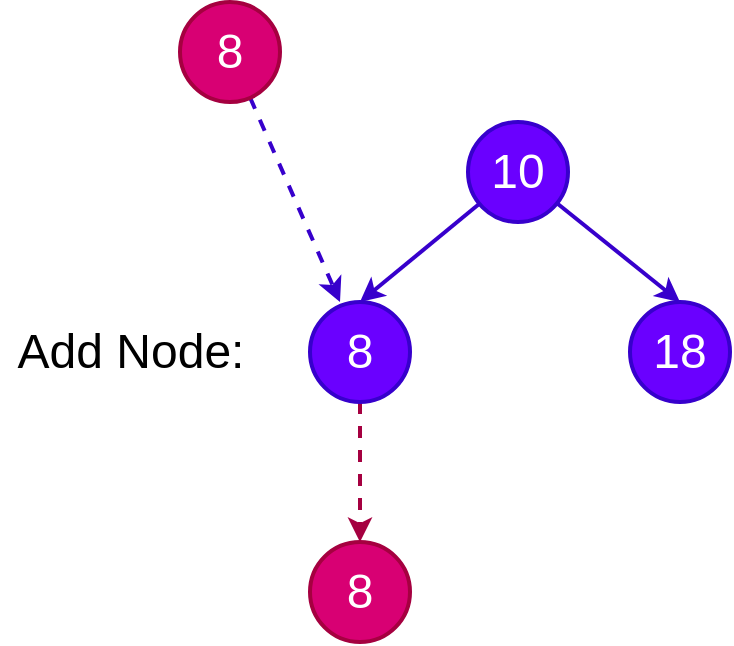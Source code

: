 <mxfile version="18.0.5" type="github">
  <diagram id="hU3i6fWzoo7rIiGHHxDo" name="第 1 页">
    <mxGraphModel dx="831" dy="636" grid="1" gridSize="10" guides="1" tooltips="1" connect="1" arrows="1" fold="1" page="1" pageScale="1" pageWidth="827" pageHeight="1169" math="0" shadow="0">
      <root>
        <mxCell id="0" />
        <mxCell id="1" parent="0" />
        <mxCell id="ufdd-dpepaknSzraolqv-4" style="rounded=0;orthogonalLoop=1;jettySize=auto;html=1;entryX=0.5;entryY=0;entryDx=0;entryDy=0;fontSize=24;fillColor=#6a00ff;strokeColor=#3700CC;strokeWidth=2;" edge="1" parent="1" source="ufdd-dpepaknSzraolqv-1" target="ufdd-dpepaknSzraolqv-2">
          <mxGeometry relative="1" as="geometry" />
        </mxCell>
        <mxCell id="ufdd-dpepaknSzraolqv-5" style="rounded=0;orthogonalLoop=1;jettySize=auto;html=1;entryX=0.5;entryY=0;entryDx=0;entryDy=0;fontSize=24;fillColor=#6a00ff;strokeColor=#3700CC;strokeWidth=2;" edge="1" parent="1" source="ufdd-dpepaknSzraolqv-1" target="ufdd-dpepaknSzraolqv-3">
          <mxGeometry relative="1" as="geometry" />
        </mxCell>
        <mxCell id="ufdd-dpepaknSzraolqv-1" value="&lt;font style=&quot;font-size: 24px;&quot;&gt;10&lt;/font&gt;" style="ellipse;whiteSpace=wrap;html=1;aspect=fixed;fillColor=#6a00ff;fontColor=#ffffff;strokeColor=#3700CC;strokeWidth=2;" vertex="1" parent="1">
          <mxGeometry x="334" y="100" width="50" height="50" as="geometry" />
        </mxCell>
        <mxCell id="ufdd-dpepaknSzraolqv-10" style="edgeStyle=none;rounded=0;orthogonalLoop=1;jettySize=auto;html=1;entryX=0.5;entryY=0;entryDx=0;entryDy=0;dashed=1;fontSize=24;strokeWidth=2;fillColor=#d80073;strokeColor=#A50040;" edge="1" parent="1" source="ufdd-dpepaknSzraolqv-2" target="ufdd-dpepaknSzraolqv-9">
          <mxGeometry relative="1" as="geometry" />
        </mxCell>
        <mxCell id="ufdd-dpepaknSzraolqv-2" value="&lt;span style=&quot;font-size: 24px;&quot;&gt;8&lt;/span&gt;" style="ellipse;whiteSpace=wrap;html=1;aspect=fixed;fillColor=#6a00ff;fontColor=#ffffff;strokeColor=#3700CC;strokeWidth=2;" vertex="1" parent="1">
          <mxGeometry x="255" y="190" width="50" height="50" as="geometry" />
        </mxCell>
        <mxCell id="ufdd-dpepaknSzraolqv-3" value="&lt;font style=&quot;font-size: 24px;&quot;&gt;18&lt;/font&gt;" style="ellipse;whiteSpace=wrap;html=1;aspect=fixed;fillColor=#6a00ff;fontColor=#ffffff;strokeColor=#3700CC;strokeWidth=2;" vertex="1" parent="1">
          <mxGeometry x="415" y="190" width="50" height="50" as="geometry" />
        </mxCell>
        <mxCell id="ufdd-dpepaknSzraolqv-8" style="edgeStyle=none;rounded=0;orthogonalLoop=1;jettySize=auto;html=1;entryX=0.3;entryY=0;entryDx=0;entryDy=0;entryPerimeter=0;fontSize=24;strokeWidth=2;dashed=1;fillColor=#6a00ff;strokeColor=#3700CC;" edge="1" parent="1" source="ufdd-dpepaknSzraolqv-6" target="ufdd-dpepaknSzraolqv-2">
          <mxGeometry relative="1" as="geometry" />
        </mxCell>
        <mxCell id="ufdd-dpepaknSzraolqv-6" value="&lt;span style=&quot;font-size: 24px;&quot;&gt;8&lt;/span&gt;" style="ellipse;whiteSpace=wrap;html=1;aspect=fixed;fillColor=#d80073;fontColor=#ffffff;strokeColor=#A50040;strokeWidth=2;" vertex="1" parent="1">
          <mxGeometry x="190" y="40" width="50" height="50" as="geometry" />
        </mxCell>
        <mxCell id="ufdd-dpepaknSzraolqv-7" value="Add Node:" style="text;html=1;align=center;verticalAlign=middle;resizable=0;points=[];autosize=1;strokeColor=none;fillColor=none;fontSize=24;" vertex="1" parent="1">
          <mxGeometry x="100" y="200" width="130" height="30" as="geometry" />
        </mxCell>
        <mxCell id="ufdd-dpepaknSzraolqv-9" value="&lt;span style=&quot;font-size: 24px;&quot;&gt;8&lt;/span&gt;" style="ellipse;whiteSpace=wrap;html=1;aspect=fixed;fillColor=#d80073;fontColor=#ffffff;strokeColor=#A50040;strokeWidth=2;" vertex="1" parent="1">
          <mxGeometry x="255" y="310" width="50" height="50" as="geometry" />
        </mxCell>
      </root>
    </mxGraphModel>
  </diagram>
</mxfile>
